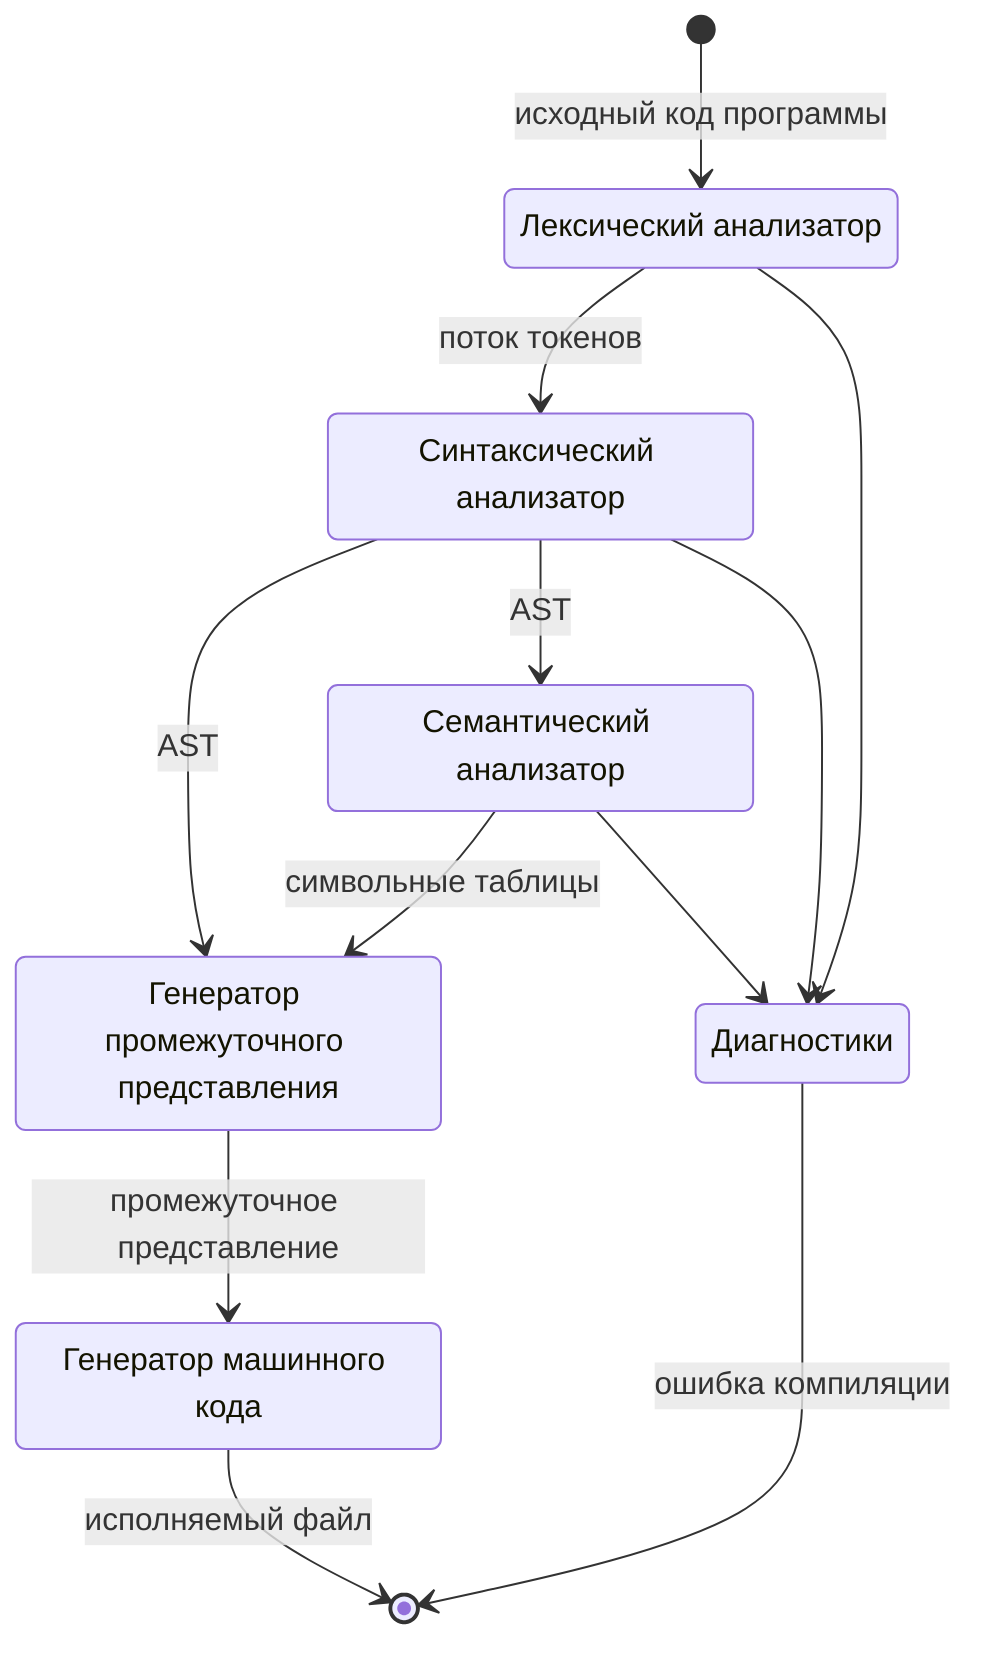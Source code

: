 stateDiagram-v2
    Err: Диагностики
    Le: Лексический анализатор
    Sy: Синтаксический анализатор
    Se: Семантический анализатор
    IR: Генератор промежуточного представления
    Ge: Генератор машинного кода

    [*] --> Le: исходный код программы
    Le --> Sy: поток токенов
    Sy --> Se: AST
    Sy --> IR: AST
    Se --> IR: символьные таблицы
    IR --> Ge: промежуточное представление
    Ge --> [*]: исполняемый файл

    Se --> Err
    Sy --> Err
    Le --> Err

    Err --> [*]: ошибка компиляции